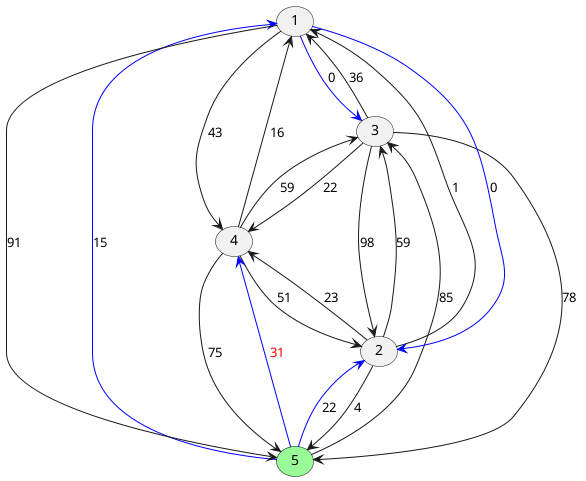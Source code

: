 @startuml
(1) --> (3) #blue : 0
(3) --> (5) : 78
(2) --> (1) : 1
(4) --> (3) : 59
(5) --> (3) : 85
(5) --> (2) #blue : 22
(2) --> (4) : 23
(1) --> (4) : 43
(4) --> (5) : 75
(5) --> (1) #blue : 15
(1) --> (5) : 91
(4) --> (1) : 16
(3) --> (2) : 98
(3) --> (4) : 22
(5) --> (4) #blue;text:red : 31
(1) --> (2) #blue : 0
(2) --> (5) : 4
(4) --> (2) : 51
(3) --> (1) : 36
(2) --> (3) : 59
usecase (5) #palegreen
@enduml
